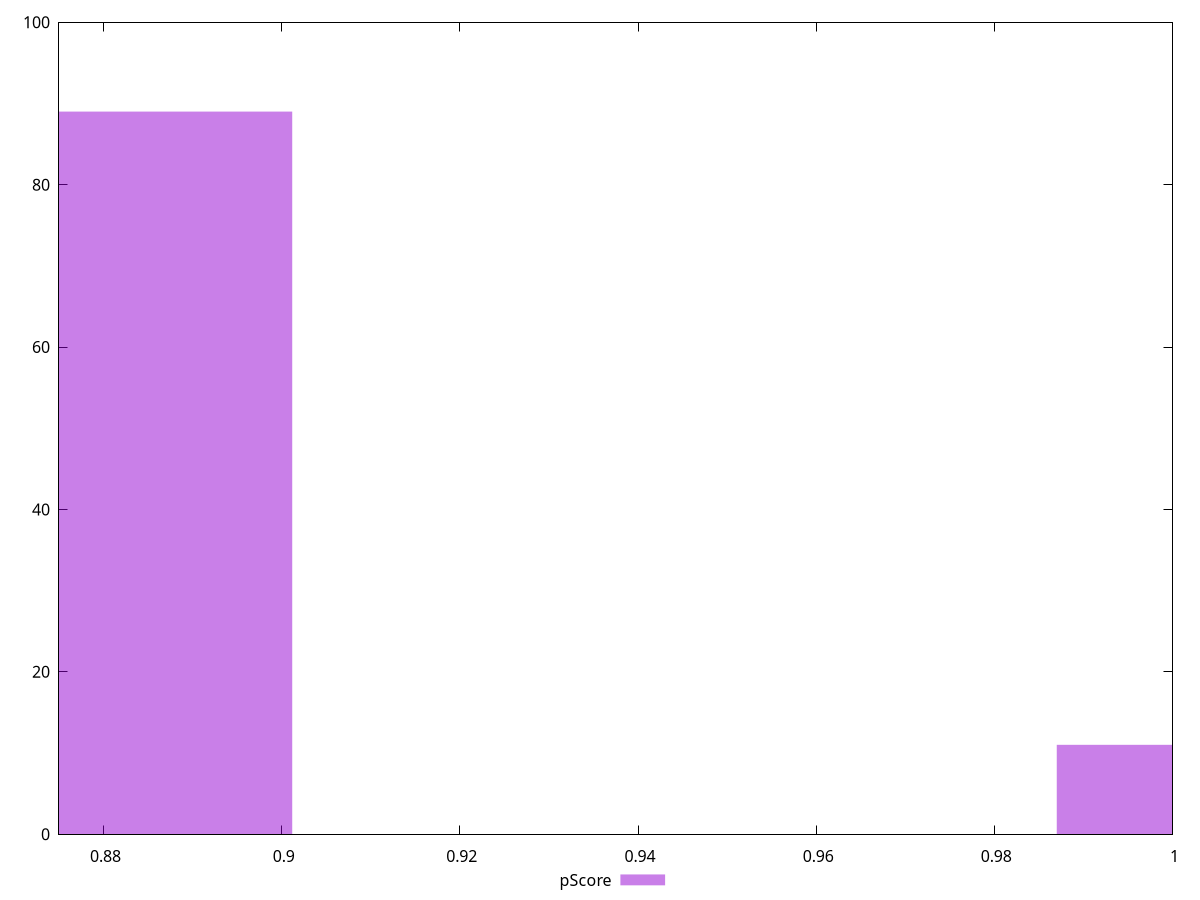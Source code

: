 reset

$pScore <<EOF
0.8582676430968085 89
1.0299211717161703 11
EOF

set key outside below
set boxwidth 0.08582676430968085
set xrange [0.875:1]
set yrange [0:100]
set trange [0:100]
set style fill transparent solid 0.5 noborder
set terminal svg size 640, 490 enhanced background rgb 'white'
set output "reports/report_00033_2021-03-01T14-23-16.841Z/unminified-javascript/samples/astro-cached/pScore/histogram.svg"

plot $pScore title "pScore" with boxes

reset
